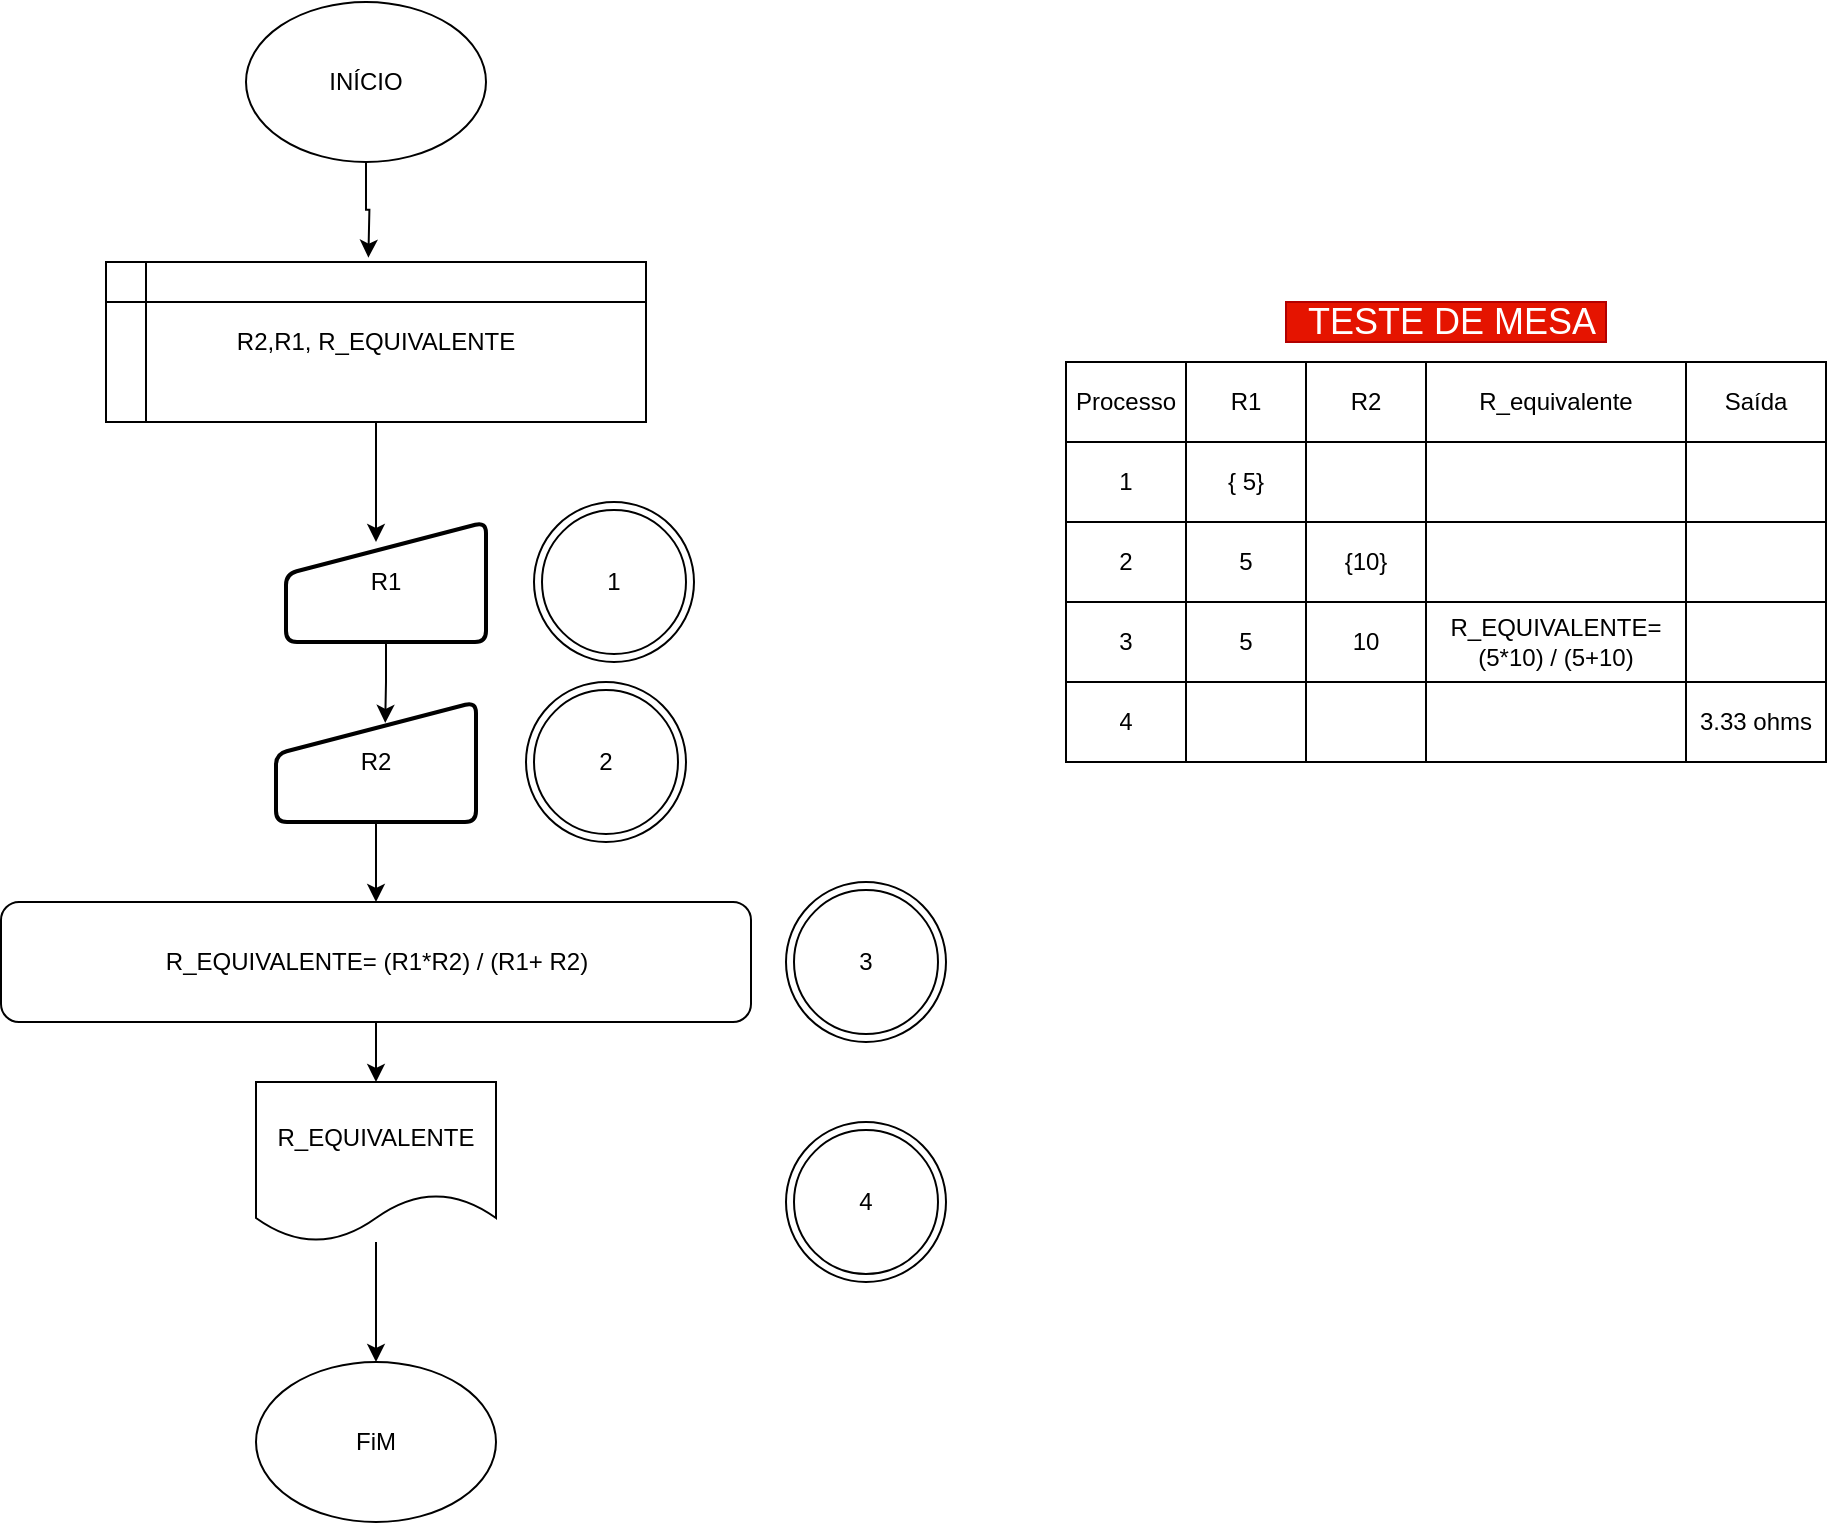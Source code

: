 <mxfile version="13.7.8" type="github"><diagram id="d1Li9mynmJlndvb8KCYm" name="Page-1"><mxGraphModel dx="1218" dy="676" grid="1" gridSize="10" guides="1" tooltips="1" connect="1" arrows="1" fold="1" page="1" pageScale="1" pageWidth="827" pageHeight="1169" math="0" shadow="0"><root><mxCell id="0"/><mxCell id="1" parent="0"/><mxCell id="c8DdGhk2pKbZ2vxhaWM--3" style="edgeStyle=orthogonalEdgeStyle;rounded=0;orthogonalLoop=1;jettySize=auto;html=1;entryX=0.466;entryY=-0.031;entryDx=0;entryDy=0;entryPerimeter=0;" edge="1" parent="1" source="c8DdGhk2pKbZ2vxhaWM--1"><mxGeometry relative="1" as="geometry"><mxPoint x="291.18" y="257.83" as="targetPoint"/></mxGeometry></mxCell><mxCell id="c8DdGhk2pKbZ2vxhaWM--1" value="INÍCIO" style="ellipse;whiteSpace=wrap;html=1;" vertex="1" parent="1"><mxGeometry x="230" y="130" width="120" height="80" as="geometry"/></mxCell><mxCell id="c8DdGhk2pKbZ2vxhaWM--7" style="edgeStyle=orthogonalEdgeStyle;rounded=0;orthogonalLoop=1;jettySize=auto;html=1;" edge="1" parent="1" source="c8DdGhk2pKbZ2vxhaWM--4"><mxGeometry relative="1" as="geometry"><mxPoint x="295" y="400" as="targetPoint"/><Array as="points"><mxPoint x="295" y="375"/></Array></mxGeometry></mxCell><mxCell id="c8DdGhk2pKbZ2vxhaWM--4" value="&lt;span&gt;R2,R1, R_EQUIVALENTE&lt;/span&gt;" style="shape=internalStorage;whiteSpace=wrap;html=1;backgroundOutline=1;" vertex="1" parent="1"><mxGeometry x="160" y="260" width="270" height="80" as="geometry"/></mxCell><mxCell id="c8DdGhk2pKbZ2vxhaWM--9" style="edgeStyle=orthogonalEdgeStyle;rounded=0;orthogonalLoop=1;jettySize=auto;html=1;entryX=0.546;entryY=0.174;entryDx=0;entryDy=0;entryPerimeter=0;" edge="1" parent="1" source="c8DdGhk2pKbZ2vxhaWM--6" target="c8DdGhk2pKbZ2vxhaWM--8"><mxGeometry relative="1" as="geometry"/></mxCell><mxCell id="c8DdGhk2pKbZ2vxhaWM--6" value="R1" style="html=1;strokeWidth=2;shape=manualInput;whiteSpace=wrap;rounded=1;size=26;arcSize=11;" vertex="1" parent="1"><mxGeometry x="250" y="390" width="100" height="60" as="geometry"/></mxCell><mxCell id="c8DdGhk2pKbZ2vxhaWM--12" style="edgeStyle=orthogonalEdgeStyle;rounded=0;orthogonalLoop=1;jettySize=auto;html=1;" edge="1" parent="1" source="c8DdGhk2pKbZ2vxhaWM--8"><mxGeometry relative="1" as="geometry"><mxPoint x="295" y="580" as="targetPoint"/></mxGeometry></mxCell><mxCell id="c8DdGhk2pKbZ2vxhaWM--8" value="R2" style="html=1;strokeWidth=2;shape=manualInput;whiteSpace=wrap;rounded=1;size=26;arcSize=11;" vertex="1" parent="1"><mxGeometry x="245" y="480" width="100" height="60" as="geometry"/></mxCell><mxCell id="c8DdGhk2pKbZ2vxhaWM--14" style="edgeStyle=orthogonalEdgeStyle;rounded=0;orthogonalLoop=1;jettySize=auto;html=1;entryX=0.5;entryY=0;entryDx=0;entryDy=0;" edge="1" parent="1" source="c8DdGhk2pKbZ2vxhaWM--10" target="c8DdGhk2pKbZ2vxhaWM--13"><mxGeometry relative="1" as="geometry"/></mxCell><mxCell id="c8DdGhk2pKbZ2vxhaWM--10" value="R_EQUIVALENTE= (R1*R2) / (R1+ R2)" style="rounded=1;whiteSpace=wrap;html=1;" vertex="1" parent="1"><mxGeometry x="107.5" y="580" width="375" height="60" as="geometry"/></mxCell><mxCell id="c8DdGhk2pKbZ2vxhaWM--16" style="edgeStyle=orthogonalEdgeStyle;rounded=0;orthogonalLoop=1;jettySize=auto;html=1;entryX=0.5;entryY=0;entryDx=0;entryDy=0;" edge="1" parent="1" source="c8DdGhk2pKbZ2vxhaWM--13" target="c8DdGhk2pKbZ2vxhaWM--15"><mxGeometry relative="1" as="geometry"/></mxCell><mxCell id="c8DdGhk2pKbZ2vxhaWM--13" value="R_EQUIVALENTE" style="shape=document;whiteSpace=wrap;html=1;boundedLbl=1;" vertex="1" parent="1"><mxGeometry x="235" y="670" width="120" height="80" as="geometry"/></mxCell><mxCell id="c8DdGhk2pKbZ2vxhaWM--15" value="FiM" style="ellipse;whiteSpace=wrap;html=1;" vertex="1" parent="1"><mxGeometry x="235" y="810" width="120" height="80" as="geometry"/></mxCell><mxCell id="c8DdGhk2pKbZ2vxhaWM--17" value="1" style="ellipse;shape=doubleEllipse;whiteSpace=wrap;html=1;aspect=fixed;" vertex="1" parent="1"><mxGeometry x="374" y="380" width="80" height="80" as="geometry"/></mxCell><mxCell id="c8DdGhk2pKbZ2vxhaWM--18" value="2" style="ellipse;shape=doubleEllipse;whiteSpace=wrap;html=1;aspect=fixed;" vertex="1" parent="1"><mxGeometry x="370" y="470" width="80" height="80" as="geometry"/></mxCell><mxCell id="c8DdGhk2pKbZ2vxhaWM--19" value="3" style="ellipse;shape=doubleEllipse;whiteSpace=wrap;html=1;aspect=fixed;" vertex="1" parent="1"><mxGeometry x="500" y="570" width="80" height="80" as="geometry"/></mxCell><mxCell id="c8DdGhk2pKbZ2vxhaWM--20" value="4" style="ellipse;shape=doubleEllipse;whiteSpace=wrap;html=1;aspect=fixed;" vertex="1" parent="1"><mxGeometry x="500" y="690" width="80" height="80" as="geometry"/></mxCell><mxCell id="c8DdGhk2pKbZ2vxhaWM--50" value="" style="shape=table;html=1;whiteSpace=wrap;startSize=0;container=1;collapsible=0;childLayout=tableLayout;" vertex="1" parent="1"><mxGeometry x="640" y="310" width="380" height="200" as="geometry"/></mxCell><mxCell id="c8DdGhk2pKbZ2vxhaWM--51" value="" style="shape=partialRectangle;html=1;whiteSpace=wrap;collapsible=0;dropTarget=0;pointerEvents=0;fillColor=none;top=0;left=0;bottom=0;right=0;points=[[0,0.5],[1,0.5]];portConstraint=eastwest;" vertex="1" parent="c8DdGhk2pKbZ2vxhaWM--50"><mxGeometry width="380" height="40" as="geometry"/></mxCell><mxCell id="c8DdGhk2pKbZ2vxhaWM--52" value="Processo" style="shape=partialRectangle;html=1;whiteSpace=wrap;connectable=0;overflow=hidden;fillColor=none;top=0;left=0;bottom=0;right=0;" vertex="1" parent="c8DdGhk2pKbZ2vxhaWM--51"><mxGeometry width="60" height="40" as="geometry"/></mxCell><mxCell id="c8DdGhk2pKbZ2vxhaWM--53" value="R1" style="shape=partialRectangle;html=1;whiteSpace=wrap;connectable=0;overflow=hidden;fillColor=none;top=0;left=0;bottom=0;right=0;" vertex="1" parent="c8DdGhk2pKbZ2vxhaWM--51"><mxGeometry x="60" width="60" height="40" as="geometry"/></mxCell><mxCell id="c8DdGhk2pKbZ2vxhaWM--54" value="R2" style="shape=partialRectangle;html=1;whiteSpace=wrap;connectable=0;overflow=hidden;fillColor=none;top=0;left=0;bottom=0;right=0;" vertex="1" parent="c8DdGhk2pKbZ2vxhaWM--51"><mxGeometry x="120" width="60" height="40" as="geometry"/></mxCell><mxCell id="c8DdGhk2pKbZ2vxhaWM--55" value="R_equivalente" style="shape=partialRectangle;html=1;whiteSpace=wrap;connectable=0;overflow=hidden;fillColor=none;top=0;left=0;bottom=0;right=0;" vertex="1" parent="c8DdGhk2pKbZ2vxhaWM--51"><mxGeometry x="180" width="130" height="40" as="geometry"/></mxCell><mxCell id="c8DdGhk2pKbZ2vxhaWM--56" value="Saída" style="shape=partialRectangle;html=1;whiteSpace=wrap;connectable=0;overflow=hidden;fillColor=none;top=0;left=0;bottom=0;right=0;" vertex="1" parent="c8DdGhk2pKbZ2vxhaWM--51"><mxGeometry x="310" width="70" height="40" as="geometry"/></mxCell><mxCell id="c8DdGhk2pKbZ2vxhaWM--57" value="" style="shape=partialRectangle;html=1;whiteSpace=wrap;collapsible=0;dropTarget=0;pointerEvents=0;fillColor=none;top=0;left=0;bottom=0;right=0;points=[[0,0.5],[1,0.5]];portConstraint=eastwest;" vertex="1" parent="c8DdGhk2pKbZ2vxhaWM--50"><mxGeometry y="40" width="380" height="40" as="geometry"/></mxCell><mxCell id="c8DdGhk2pKbZ2vxhaWM--58" value="1" style="shape=partialRectangle;html=1;whiteSpace=wrap;connectable=0;overflow=hidden;fillColor=none;top=0;left=0;bottom=0;right=0;" vertex="1" parent="c8DdGhk2pKbZ2vxhaWM--57"><mxGeometry width="60" height="40" as="geometry"/></mxCell><mxCell id="c8DdGhk2pKbZ2vxhaWM--59" value="{ 5}" style="shape=partialRectangle;html=1;whiteSpace=wrap;connectable=0;overflow=hidden;fillColor=none;top=0;left=0;bottom=0;right=0;" vertex="1" parent="c8DdGhk2pKbZ2vxhaWM--57"><mxGeometry x="60" width="60" height="40" as="geometry"/></mxCell><mxCell id="c8DdGhk2pKbZ2vxhaWM--60" value="" style="shape=partialRectangle;html=1;whiteSpace=wrap;connectable=0;overflow=hidden;fillColor=none;top=0;left=0;bottom=0;right=0;" vertex="1" parent="c8DdGhk2pKbZ2vxhaWM--57"><mxGeometry x="120" width="60" height="40" as="geometry"/></mxCell><mxCell id="c8DdGhk2pKbZ2vxhaWM--61" value="" style="shape=partialRectangle;html=1;whiteSpace=wrap;connectable=0;overflow=hidden;fillColor=none;top=0;left=0;bottom=0;right=0;" vertex="1" parent="c8DdGhk2pKbZ2vxhaWM--57"><mxGeometry x="180" width="130" height="40" as="geometry"/></mxCell><mxCell id="c8DdGhk2pKbZ2vxhaWM--62" value="" style="shape=partialRectangle;html=1;whiteSpace=wrap;connectable=0;overflow=hidden;fillColor=none;top=0;left=0;bottom=0;right=0;" vertex="1" parent="c8DdGhk2pKbZ2vxhaWM--57"><mxGeometry x="310" width="70" height="40" as="geometry"/></mxCell><mxCell id="c8DdGhk2pKbZ2vxhaWM--63" value="" style="shape=partialRectangle;html=1;whiteSpace=wrap;collapsible=0;dropTarget=0;pointerEvents=0;fillColor=none;top=0;left=0;bottom=0;right=0;points=[[0,0.5],[1,0.5]];portConstraint=eastwest;" vertex="1" parent="c8DdGhk2pKbZ2vxhaWM--50"><mxGeometry y="80" width="380" height="40" as="geometry"/></mxCell><mxCell id="c8DdGhk2pKbZ2vxhaWM--64" value="2" style="shape=partialRectangle;html=1;whiteSpace=wrap;connectable=0;overflow=hidden;fillColor=none;top=0;left=0;bottom=0;right=0;" vertex="1" parent="c8DdGhk2pKbZ2vxhaWM--63"><mxGeometry width="60" height="40" as="geometry"/></mxCell><mxCell id="c8DdGhk2pKbZ2vxhaWM--65" value="5" style="shape=partialRectangle;html=1;whiteSpace=wrap;connectable=0;overflow=hidden;fillColor=none;top=0;left=0;bottom=0;right=0;" vertex="1" parent="c8DdGhk2pKbZ2vxhaWM--63"><mxGeometry x="60" width="60" height="40" as="geometry"/></mxCell><mxCell id="c8DdGhk2pKbZ2vxhaWM--66" value="{10}" style="shape=partialRectangle;html=1;whiteSpace=wrap;connectable=0;overflow=hidden;fillColor=none;top=0;left=0;bottom=0;right=0;" vertex="1" parent="c8DdGhk2pKbZ2vxhaWM--63"><mxGeometry x="120" width="60" height="40" as="geometry"/></mxCell><mxCell id="c8DdGhk2pKbZ2vxhaWM--67" value="" style="shape=partialRectangle;html=1;whiteSpace=wrap;connectable=0;overflow=hidden;fillColor=none;top=0;left=0;bottom=0;right=0;" vertex="1" parent="c8DdGhk2pKbZ2vxhaWM--63"><mxGeometry x="180" width="130" height="40" as="geometry"/></mxCell><mxCell id="c8DdGhk2pKbZ2vxhaWM--68" value="" style="shape=partialRectangle;html=1;whiteSpace=wrap;connectable=0;overflow=hidden;fillColor=none;top=0;left=0;bottom=0;right=0;" vertex="1" parent="c8DdGhk2pKbZ2vxhaWM--63"><mxGeometry x="310" width="70" height="40" as="geometry"/></mxCell><mxCell id="c8DdGhk2pKbZ2vxhaWM--69" value="" style="shape=partialRectangle;html=1;whiteSpace=wrap;collapsible=0;dropTarget=0;pointerEvents=0;fillColor=none;top=0;left=0;bottom=0;right=0;points=[[0,0.5],[1,0.5]];portConstraint=eastwest;" vertex="1" parent="c8DdGhk2pKbZ2vxhaWM--50"><mxGeometry y="120" width="380" height="40" as="geometry"/></mxCell><mxCell id="c8DdGhk2pKbZ2vxhaWM--70" value="3" style="shape=partialRectangle;html=1;whiteSpace=wrap;connectable=0;overflow=hidden;fillColor=none;top=0;left=0;bottom=0;right=0;" vertex="1" parent="c8DdGhk2pKbZ2vxhaWM--69"><mxGeometry width="60" height="40" as="geometry"/></mxCell><mxCell id="c8DdGhk2pKbZ2vxhaWM--71" value="5" style="shape=partialRectangle;html=1;whiteSpace=wrap;connectable=0;overflow=hidden;fillColor=none;top=0;left=0;bottom=0;right=0;" vertex="1" parent="c8DdGhk2pKbZ2vxhaWM--69"><mxGeometry x="60" width="60" height="40" as="geometry"/></mxCell><mxCell id="c8DdGhk2pKbZ2vxhaWM--72" value="10" style="shape=partialRectangle;html=1;whiteSpace=wrap;connectable=0;overflow=hidden;fillColor=none;top=0;left=0;bottom=0;right=0;" vertex="1" parent="c8DdGhk2pKbZ2vxhaWM--69"><mxGeometry x="120" width="60" height="40" as="geometry"/></mxCell><mxCell id="c8DdGhk2pKbZ2vxhaWM--73" value="&lt;span&gt;R_EQUIVALENTE= (5*10) / (5+10)&lt;/span&gt;" style="shape=partialRectangle;html=1;whiteSpace=wrap;connectable=0;overflow=hidden;fillColor=none;top=0;left=0;bottom=0;right=0;" vertex="1" parent="c8DdGhk2pKbZ2vxhaWM--69"><mxGeometry x="180" width="130" height="40" as="geometry"/></mxCell><mxCell id="c8DdGhk2pKbZ2vxhaWM--74" value="" style="shape=partialRectangle;html=1;whiteSpace=wrap;connectable=0;overflow=hidden;fillColor=none;top=0;left=0;bottom=0;right=0;" vertex="1" parent="c8DdGhk2pKbZ2vxhaWM--69"><mxGeometry x="310" width="70" height="40" as="geometry"/></mxCell><mxCell id="c8DdGhk2pKbZ2vxhaWM--75" value="" style="shape=partialRectangle;html=1;whiteSpace=wrap;collapsible=0;dropTarget=0;pointerEvents=0;fillColor=none;top=0;left=0;bottom=0;right=0;points=[[0,0.5],[1,0.5]];portConstraint=eastwest;" vertex="1" parent="c8DdGhk2pKbZ2vxhaWM--50"><mxGeometry y="160" width="380" height="40" as="geometry"/></mxCell><mxCell id="c8DdGhk2pKbZ2vxhaWM--76" value="4" style="shape=partialRectangle;html=1;whiteSpace=wrap;connectable=0;overflow=hidden;fillColor=none;top=0;left=0;bottom=0;right=0;" vertex="1" parent="c8DdGhk2pKbZ2vxhaWM--75"><mxGeometry width="60" height="40" as="geometry"/></mxCell><mxCell id="c8DdGhk2pKbZ2vxhaWM--77" value="" style="shape=partialRectangle;html=1;whiteSpace=wrap;connectable=0;overflow=hidden;fillColor=none;top=0;left=0;bottom=0;right=0;" vertex="1" parent="c8DdGhk2pKbZ2vxhaWM--75"><mxGeometry x="60" width="60" height="40" as="geometry"/></mxCell><mxCell id="c8DdGhk2pKbZ2vxhaWM--78" value="" style="shape=partialRectangle;html=1;whiteSpace=wrap;connectable=0;overflow=hidden;fillColor=none;top=0;left=0;bottom=0;right=0;" vertex="1" parent="c8DdGhk2pKbZ2vxhaWM--75"><mxGeometry x="120" width="60" height="40" as="geometry"/></mxCell><mxCell id="c8DdGhk2pKbZ2vxhaWM--79" value="" style="shape=partialRectangle;html=1;whiteSpace=wrap;connectable=0;overflow=hidden;fillColor=none;top=0;left=0;bottom=0;right=0;" vertex="1" parent="c8DdGhk2pKbZ2vxhaWM--75"><mxGeometry x="180" width="130" height="40" as="geometry"/></mxCell><mxCell id="c8DdGhk2pKbZ2vxhaWM--80" value="3.33 ohms" style="shape=partialRectangle;html=1;whiteSpace=wrap;connectable=0;overflow=hidden;fillColor=none;top=0;left=0;bottom=0;right=0;" vertex="1" parent="c8DdGhk2pKbZ2vxhaWM--75"><mxGeometry x="310" width="70" height="40" as="geometry"/></mxCell><mxCell id="c8DdGhk2pKbZ2vxhaWM--83" value="&lt;font style=&quot;font-size: 18px&quot;&gt;&amp;nbsp;TESTE DE MESA&lt;/font&gt;" style="text;html=1;align=center;verticalAlign=middle;resizable=0;points=[];autosize=1;fillColor=#e51400;strokeColor=#B20000;fontColor=#ffffff;" vertex="1" parent="1"><mxGeometry x="750" y="280" width="160" height="20" as="geometry"/></mxCell></root></mxGraphModel></diagram></mxfile>